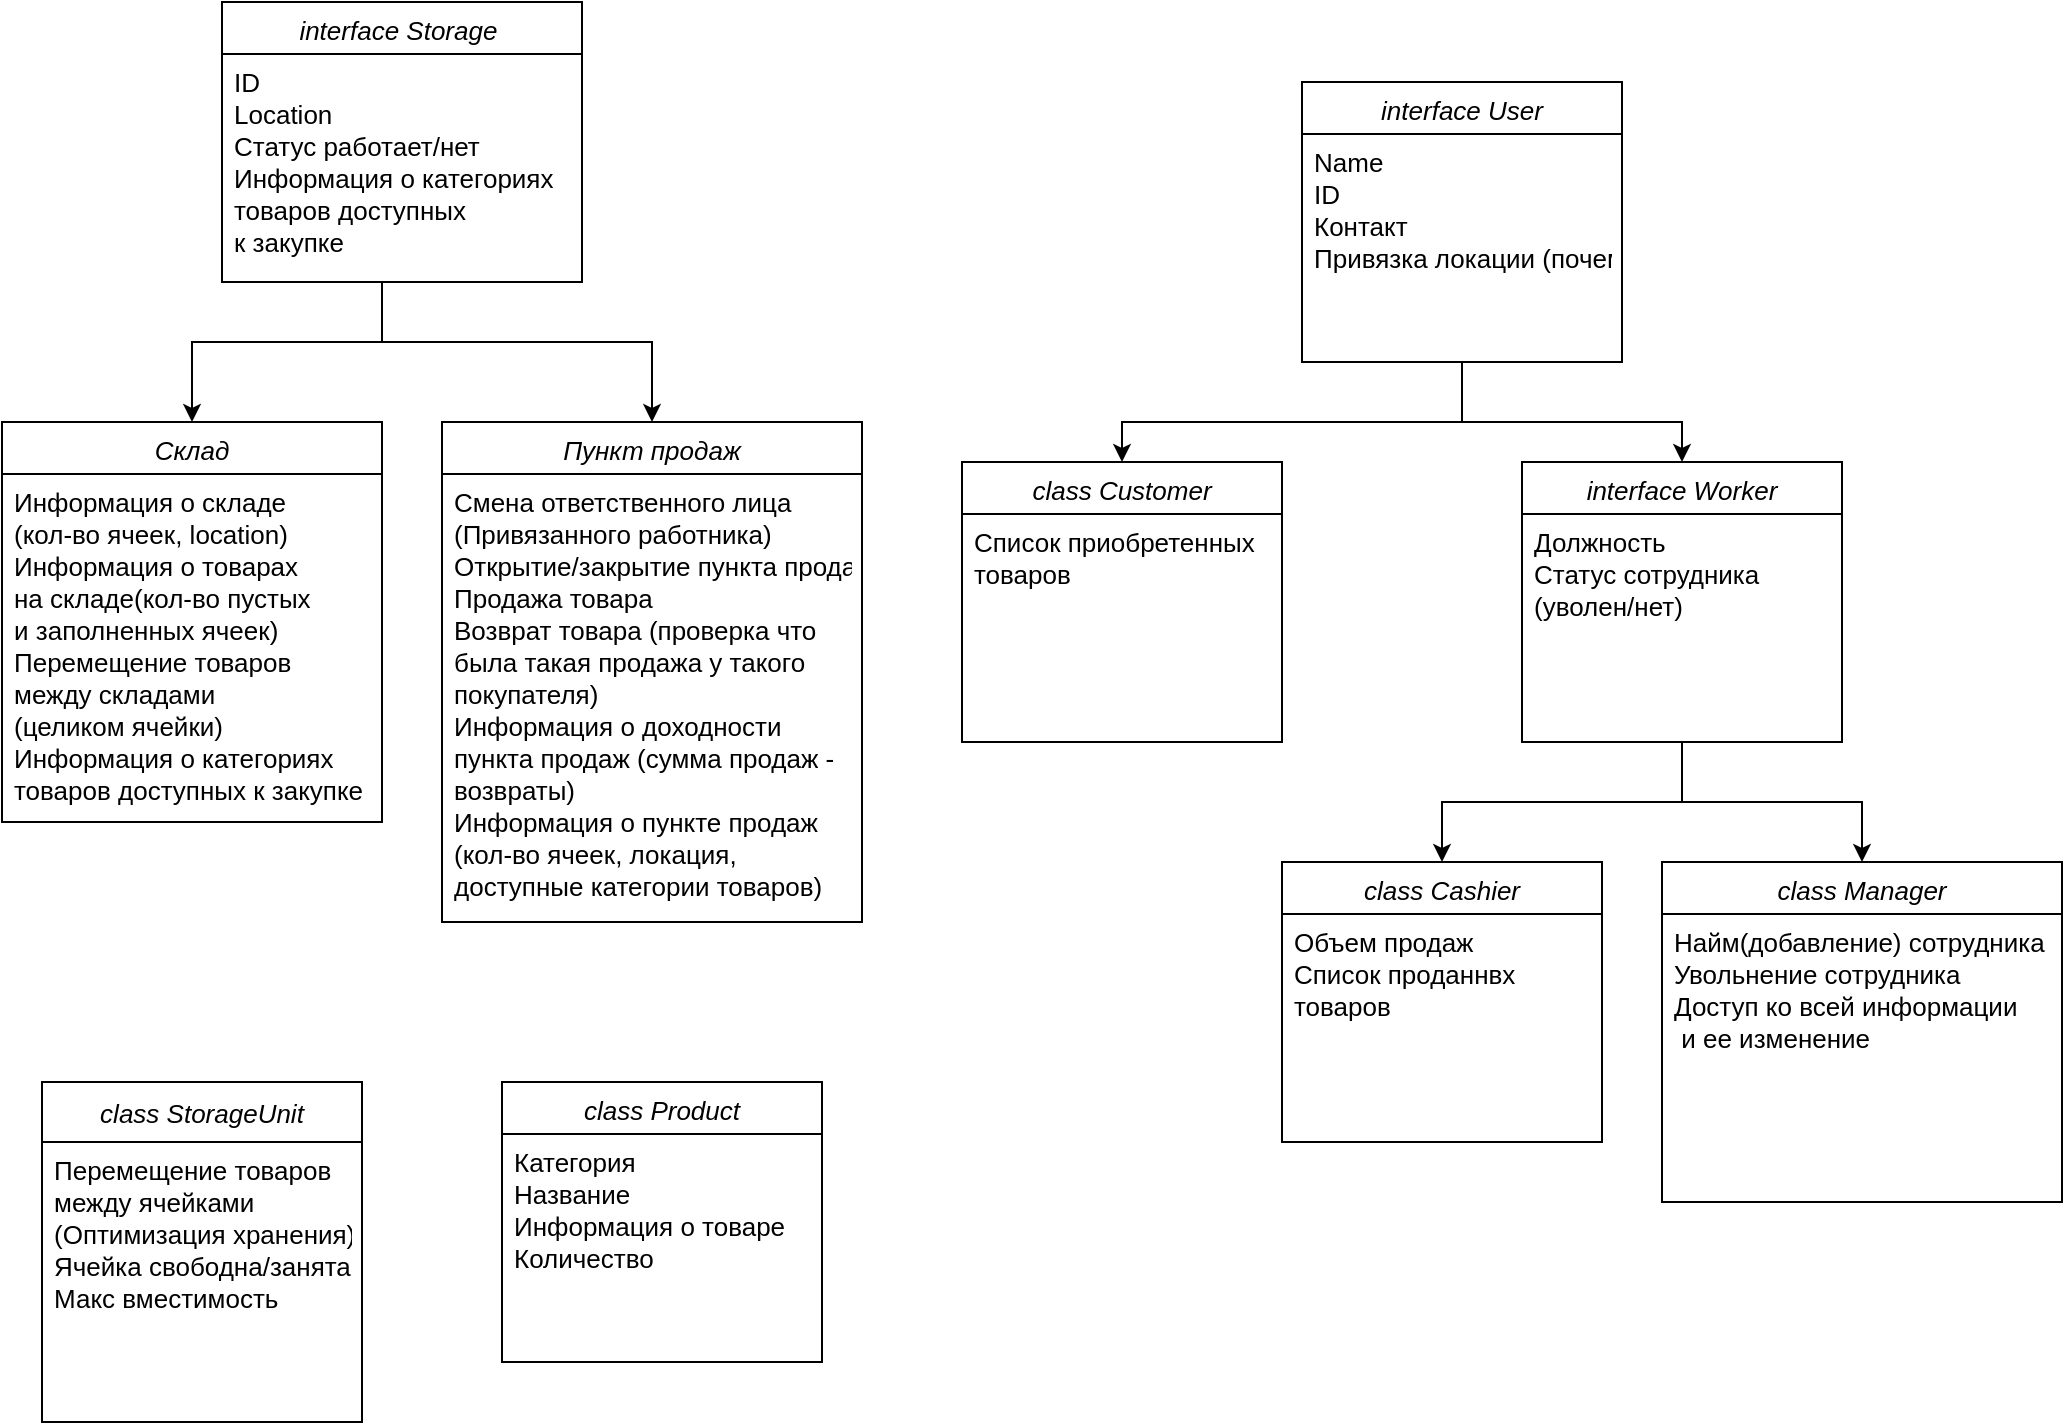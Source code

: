 <mxfile version="26.2.15" pages="2">
  <diagram id="C5RBs43oDa-KdzZeNtuy" name="Page-1">
    <mxGraphModel dx="1489" dy="967" grid="1" gridSize="10" guides="1" tooltips="1" connect="1" arrows="1" fold="1" page="1" pageScale="1" pageWidth="1169" pageHeight="827" math="0" shadow="0">
      <root>
        <mxCell id="WIyWlLk6GJQsqaUBKTNV-0" />
        <mxCell id="WIyWlLk6GJQsqaUBKTNV-1" parent="WIyWlLk6GJQsqaUBKTNV-0" />
        <mxCell id="zkfFHV4jXpPFQw0GAbJ--0" value="Склад" style="swimlane;fontStyle=2;align=center;verticalAlign=top;childLayout=stackLayout;horizontal=1;startSize=26;horizontalStack=0;resizeParent=1;resizeLast=0;collapsible=1;marginBottom=0;rounded=0;shadow=0;strokeWidth=1;fontSize=13;" parent="WIyWlLk6GJQsqaUBKTNV-1" vertex="1">
          <mxGeometry x="20" y="240" width="190" height="200" as="geometry">
            <mxRectangle x="230" y="140" width="160" height="26" as="alternateBounds" />
          </mxGeometry>
        </mxCell>
        <mxCell id="zkfFHV4jXpPFQw0GAbJ--1" value="Информация о складе&#xa;(кол-во ячеек, location) &#xa;Информация о товарах &#xa;на складе(кол-во пустых &#xa;и заполненных ячеек)&#xa;Перемещение товаров&#xa;между складами&#xa;(целиком ячейки)&#xa;Информация о категориях &#xa;товаров доступных к закупке" style="text;align=left;verticalAlign=top;spacingLeft=4;spacingRight=4;overflow=hidden;rotatable=0;points=[[0,0.5],[1,0.5]];portConstraint=eastwest;fontSize=13;" parent="zkfFHV4jXpPFQw0GAbJ--0" vertex="1">
          <mxGeometry y="26" width="190" height="174" as="geometry" />
        </mxCell>
        <mxCell id="SHHrFjI8V6cgHsocOgyv-0" value="class StorageUnit" style="swimlane;fontStyle=2;align=center;verticalAlign=middle;childLayout=stackLayout;horizontal=1;startSize=30;horizontalStack=0;resizeParent=1;resizeLast=0;collapsible=1;marginBottom=0;rounded=0;shadow=0;strokeWidth=1;fontSize=13;" parent="WIyWlLk6GJQsqaUBKTNV-1" vertex="1">
          <mxGeometry x="40" y="570" width="160" height="170" as="geometry">
            <mxRectangle x="230" y="140" width="160" height="26" as="alternateBounds" />
          </mxGeometry>
        </mxCell>
        <mxCell id="SHHrFjI8V6cgHsocOgyv-1" value="Перемещение товаров&#xa;между ячейками &#xa;(Оптимизация хранения)&#xa;Ячейка свободна/занята&#xa;Макс вместимость" style="text;align=left;verticalAlign=top;spacingLeft=4;spacingRight=4;overflow=hidden;rotatable=0;points=[[0,0.5],[1,0.5]];portConstraint=eastwest;fontSize=13;" parent="SHHrFjI8V6cgHsocOgyv-0" vertex="1">
          <mxGeometry y="30" width="160" height="130" as="geometry" />
        </mxCell>
        <mxCell id="SHHrFjI8V6cgHsocOgyv-6" value="class Product" style="swimlane;fontStyle=2;align=center;verticalAlign=top;childLayout=stackLayout;horizontal=1;startSize=26;horizontalStack=0;resizeParent=1;resizeLast=0;collapsible=1;marginBottom=0;rounded=0;shadow=0;strokeWidth=1;fontSize=13;" parent="WIyWlLk6GJQsqaUBKTNV-1" vertex="1">
          <mxGeometry x="270" y="570" width="160" height="140" as="geometry">
            <mxRectangle x="230" y="140" width="160" height="26" as="alternateBounds" />
          </mxGeometry>
        </mxCell>
        <mxCell id="SHHrFjI8V6cgHsocOgyv-7" value="Категория&#xa;Название&#xa;Информация о товаре&#xa;Количество" style="text;align=left;verticalAlign=top;spacingLeft=4;spacingRight=4;overflow=hidden;rotatable=0;points=[[0,0.5],[1,0.5]];portConstraint=eastwest;fontSize=13;" parent="SHHrFjI8V6cgHsocOgyv-6" vertex="1">
          <mxGeometry y="26" width="160" height="114" as="geometry" />
        </mxCell>
        <mxCell id="SHHrFjI8V6cgHsocOgyv-8" value="interface Worker" style="swimlane;fontStyle=2;align=center;verticalAlign=top;childLayout=stackLayout;horizontal=1;startSize=26;horizontalStack=0;resizeParent=1;resizeLast=0;collapsible=1;marginBottom=0;rounded=0;shadow=0;strokeWidth=1;fontSize=13;" parent="WIyWlLk6GJQsqaUBKTNV-1" vertex="1">
          <mxGeometry x="780" y="260" width="160" height="140" as="geometry">
            <mxRectangle x="230" y="140" width="160" height="26" as="alternateBounds" />
          </mxGeometry>
        </mxCell>
        <mxCell id="SHHrFjI8V6cgHsocOgyv-9" value="Должность&#xa;Статус сотрудника&#xa;(уволен/нет)" style="text;align=left;verticalAlign=top;spacingLeft=4;spacingRight=4;overflow=hidden;rotatable=0;points=[[0,0.5],[1,0.5]];portConstraint=eastwest;fontSize=13;" parent="SHHrFjI8V6cgHsocOgyv-8" vertex="1">
          <mxGeometry y="26" width="160" height="114" as="geometry" />
        </mxCell>
        <mxCell id="SHHrFjI8V6cgHsocOgyv-10" value="Пункт продаж" style="swimlane;fontStyle=2;align=center;verticalAlign=top;childLayout=stackLayout;horizontal=1;startSize=26;horizontalStack=0;resizeParent=1;resizeLast=0;collapsible=1;marginBottom=0;rounded=0;shadow=0;strokeWidth=1;fontSize=13;" parent="WIyWlLk6GJQsqaUBKTNV-1" vertex="1">
          <mxGeometry x="240" y="240" width="210" height="250" as="geometry">
            <mxRectangle x="230" y="140" width="160" height="26" as="alternateBounds" />
          </mxGeometry>
        </mxCell>
        <mxCell id="SHHrFjI8V6cgHsocOgyv-11" value="Смена ответственного лица&#xa;(Привязанного работника)&#xa;Открытие/закрытие пункта продаж&#xa;Продажа товара&#xa;Возврат товара (проверка что &#xa;была такая продажа у такого&#xa;покупателя)&#xa;Информация о доходности &#xa;пункта продаж (сумма продаж -&#xa;возвраты)&#xa;Информация о пункте продаж &#xa;(кол-во ячеек, локация, &#xa;доступные категории товаров)&#xa;" style="text;align=left;verticalAlign=top;spacingLeft=4;spacingRight=4;overflow=hidden;rotatable=0;points=[[0,0.5],[1,0.5]];portConstraint=eastwest;fontSize=13;" parent="SHHrFjI8V6cgHsocOgyv-10" vertex="1">
          <mxGeometry y="26" width="210" height="224" as="geometry" />
        </mxCell>
        <mxCell id="SHHrFjI8V6cgHsocOgyv-12" value="class Customer" style="swimlane;fontStyle=2;align=center;verticalAlign=top;childLayout=stackLayout;horizontal=1;startSize=26;horizontalStack=0;resizeParent=1;resizeLast=0;collapsible=1;marginBottom=0;rounded=0;shadow=0;strokeWidth=1;fontSize=13;" parent="WIyWlLk6GJQsqaUBKTNV-1" vertex="1">
          <mxGeometry x="500" y="260" width="160" height="140" as="geometry">
            <mxRectangle x="230" y="140" width="160" height="26" as="alternateBounds" />
          </mxGeometry>
        </mxCell>
        <mxCell id="SHHrFjI8V6cgHsocOgyv-13" value="Список приобретенных&#xa;товаров" style="text;align=left;verticalAlign=top;spacingLeft=4;spacingRight=4;overflow=hidden;rotatable=0;points=[[0,0.5],[1,0.5]];portConstraint=eastwest;fontSize=13;" parent="SHHrFjI8V6cgHsocOgyv-12" vertex="1">
          <mxGeometry y="26" width="160" height="114" as="geometry" />
        </mxCell>
        <mxCell id="n3cOuFhqBA2Nmvg163Kh-0" value="interface User" style="swimlane;fontStyle=2;align=center;verticalAlign=top;childLayout=stackLayout;horizontal=1;startSize=26;horizontalStack=0;resizeParent=1;resizeLast=0;collapsible=1;marginBottom=0;rounded=0;shadow=0;strokeWidth=1;fontSize=13;" parent="WIyWlLk6GJQsqaUBKTNV-1" vertex="1">
          <mxGeometry x="670" y="70" width="160" height="140" as="geometry">
            <mxRectangle x="230" y="140" width="160" height="26" as="alternateBounds" />
          </mxGeometry>
        </mxCell>
        <mxCell id="n3cOuFhqBA2Nmvg163Kh-1" value="Name&#xa;ID&#xa;Контакт&#xa;Привязка локации (почему бы и нет) " style="text;align=left;verticalAlign=top;spacingLeft=4;spacingRight=4;overflow=hidden;rotatable=0;points=[[0,0.5],[1,0.5]];portConstraint=eastwest;fontSize=13;" parent="n3cOuFhqBA2Nmvg163Kh-0" vertex="1">
          <mxGeometry y="26" width="160" height="114" as="geometry" />
        </mxCell>
        <mxCell id="n3cOuFhqBA2Nmvg163Kh-2" value="interface Storage " style="swimlane;fontStyle=2;align=center;verticalAlign=top;childLayout=stackLayout;horizontal=1;startSize=26;horizontalStack=0;resizeParent=1;resizeLast=0;collapsible=1;marginBottom=0;rounded=0;shadow=0;strokeWidth=1;fontSize=13;" parent="WIyWlLk6GJQsqaUBKTNV-1" vertex="1">
          <mxGeometry x="130" y="30" width="180" height="140" as="geometry">
            <mxRectangle x="230" y="140" width="160" height="26" as="alternateBounds" />
          </mxGeometry>
        </mxCell>
        <mxCell id="n3cOuFhqBA2Nmvg163Kh-3" value="ID&#xa;Location&#xa;Статус работает/нет&#xa;Информация о категориях &#xa;товаров доступных &#xa;к закупке&#xa;" style="text;align=left;verticalAlign=top;spacingLeft=4;spacingRight=4;overflow=hidden;rotatable=0;points=[[0,0.5],[1,0.5]];portConstraint=eastwest;fontSize=13;" parent="n3cOuFhqBA2Nmvg163Kh-2" vertex="1">
          <mxGeometry y="26" width="180" height="114" as="geometry" />
        </mxCell>
        <mxCell id="n3cOuFhqBA2Nmvg163Kh-4" style="edgeStyle=orthogonalEdgeStyle;rounded=0;orthogonalLoop=1;jettySize=auto;html=1;entryX=0.5;entryY=0;entryDx=0;entryDy=0;" parent="WIyWlLk6GJQsqaUBKTNV-1" source="n3cOuFhqBA2Nmvg163Kh-3" target="zkfFHV4jXpPFQw0GAbJ--0" edge="1">
          <mxGeometry relative="1" as="geometry">
            <Array as="points">
              <mxPoint x="210" y="200" />
              <mxPoint x="115" y="200" />
            </Array>
          </mxGeometry>
        </mxCell>
        <mxCell id="n3cOuFhqBA2Nmvg163Kh-5" style="edgeStyle=orthogonalEdgeStyle;rounded=0;orthogonalLoop=1;jettySize=auto;html=1;entryX=0.5;entryY=0;entryDx=0;entryDy=0;" parent="WIyWlLk6GJQsqaUBKTNV-1" source="n3cOuFhqBA2Nmvg163Kh-3" target="SHHrFjI8V6cgHsocOgyv-10" edge="1">
          <mxGeometry relative="1" as="geometry">
            <Array as="points">
              <mxPoint x="210" y="200" />
              <mxPoint x="345" y="200" />
            </Array>
          </mxGeometry>
        </mxCell>
        <mxCell id="n3cOuFhqBA2Nmvg163Kh-8" style="edgeStyle=orthogonalEdgeStyle;rounded=0;orthogonalLoop=1;jettySize=auto;html=1;entryX=0.5;entryY=0;entryDx=0;entryDy=0;" parent="WIyWlLk6GJQsqaUBKTNV-1" source="n3cOuFhqBA2Nmvg163Kh-1" target="SHHrFjI8V6cgHsocOgyv-12" edge="1">
          <mxGeometry relative="1" as="geometry">
            <Array as="points">
              <mxPoint x="750" y="240" />
              <mxPoint x="580" y="240" />
            </Array>
          </mxGeometry>
        </mxCell>
        <mxCell id="n3cOuFhqBA2Nmvg163Kh-9" style="edgeStyle=orthogonalEdgeStyle;rounded=0;orthogonalLoop=1;jettySize=auto;html=1;entryX=0.5;entryY=0;entryDx=0;entryDy=0;" parent="WIyWlLk6GJQsqaUBKTNV-1" source="n3cOuFhqBA2Nmvg163Kh-1" target="SHHrFjI8V6cgHsocOgyv-8" edge="1">
          <mxGeometry relative="1" as="geometry">
            <Array as="points">
              <mxPoint x="750" y="240" />
              <mxPoint x="860" y="240" />
            </Array>
          </mxGeometry>
        </mxCell>
        <mxCell id="n3cOuFhqBA2Nmvg163Kh-10" value="class Cashier" style="swimlane;fontStyle=2;align=center;verticalAlign=top;childLayout=stackLayout;horizontal=1;startSize=26;horizontalStack=0;resizeParent=1;resizeLast=0;collapsible=1;marginBottom=0;rounded=0;shadow=0;strokeWidth=1;fontSize=13;" parent="WIyWlLk6GJQsqaUBKTNV-1" vertex="1">
          <mxGeometry x="660" y="460" width="160" height="140" as="geometry">
            <mxRectangle x="230" y="140" width="160" height="26" as="alternateBounds" />
          </mxGeometry>
        </mxCell>
        <mxCell id="n3cOuFhqBA2Nmvg163Kh-11" value="Объем продаж&#xa;Список проданнвх &#xa;товаров" style="text;align=left;verticalAlign=top;spacingLeft=4;spacingRight=4;overflow=hidden;rotatable=0;points=[[0,0.5],[1,0.5]];portConstraint=eastwest;fontSize=13;" parent="n3cOuFhqBA2Nmvg163Kh-10" vertex="1">
          <mxGeometry y="26" width="160" height="114" as="geometry" />
        </mxCell>
        <mxCell id="n3cOuFhqBA2Nmvg163Kh-12" value="class Manager" style="swimlane;fontStyle=2;align=center;verticalAlign=top;childLayout=stackLayout;horizontal=1;startSize=26;horizontalStack=0;resizeParent=1;resizeLast=0;collapsible=1;marginBottom=0;rounded=0;shadow=0;strokeWidth=1;fontSize=13;" parent="WIyWlLk6GJQsqaUBKTNV-1" vertex="1">
          <mxGeometry x="850" y="460" width="200" height="170" as="geometry">
            <mxRectangle x="230" y="140" width="160" height="26" as="alternateBounds" />
          </mxGeometry>
        </mxCell>
        <mxCell id="n3cOuFhqBA2Nmvg163Kh-13" value="Найм(добавление) сотрудника&#xa;Увольнение сотрудника&#xa;Доступ ко всей информации&#xa; и ее изменение&#xa;" style="text;align=left;verticalAlign=top;spacingLeft=4;spacingRight=4;overflow=hidden;rotatable=0;points=[[0,0.5],[1,0.5]];portConstraint=eastwest;fontSize=13;" parent="n3cOuFhqBA2Nmvg163Kh-12" vertex="1">
          <mxGeometry y="26" width="200" height="144" as="geometry" />
        </mxCell>
        <mxCell id="n3cOuFhqBA2Nmvg163Kh-14" style="edgeStyle=orthogonalEdgeStyle;rounded=0;orthogonalLoop=1;jettySize=auto;html=1;entryX=0.5;entryY=0;entryDx=0;entryDy=0;" parent="WIyWlLk6GJQsqaUBKTNV-1" source="SHHrFjI8V6cgHsocOgyv-9" target="n3cOuFhqBA2Nmvg163Kh-10" edge="1">
          <mxGeometry relative="1" as="geometry">
            <Array as="points">
              <mxPoint x="860" y="430" />
              <mxPoint x="740" y="430" />
            </Array>
          </mxGeometry>
        </mxCell>
        <mxCell id="n3cOuFhqBA2Nmvg163Kh-15" style="edgeStyle=orthogonalEdgeStyle;rounded=0;orthogonalLoop=1;jettySize=auto;html=1;entryX=0.5;entryY=0;entryDx=0;entryDy=0;" parent="WIyWlLk6GJQsqaUBKTNV-1" source="SHHrFjI8V6cgHsocOgyv-9" target="n3cOuFhqBA2Nmvg163Kh-12" edge="1">
          <mxGeometry relative="1" as="geometry">
            <Array as="points">
              <mxPoint x="860" y="430" />
              <mxPoint x="950" y="430" />
            </Array>
          </mxGeometry>
        </mxCell>
      </root>
    </mxGraphModel>
  </diagram>
  <diagram id="jzwRJjcLKJPiZ0wUkb-g" name="Страница — 2">
    <mxGraphModel dx="2211" dy="677" grid="1" gridSize="10" guides="1" tooltips="1" connect="1" arrows="1" fold="1" page="1" pageScale="1" pageWidth="1169" pageHeight="827" math="0" shadow="0">
      <root>
        <mxCell id="0" />
        <mxCell id="1" parent="0" />
        <mxCell id="iDtKN756PRfESGEOtzwB-1" value="Склад" style="swimlane;fontStyle=2;align=center;verticalAlign=top;childLayout=stackLayout;horizontal=1;startSize=26;horizontalStack=0;resizeParent=1;resizeLast=0;collapsible=1;marginBottom=0;rounded=0;shadow=0;strokeWidth=1;fontSize=13;" vertex="1" parent="1">
          <mxGeometry x="-80" y="230" width="190" height="200" as="geometry">
            <mxRectangle x="230" y="140" width="160" height="26" as="alternateBounds" />
          </mxGeometry>
        </mxCell>
        <mxCell id="iDtKN756PRfESGEOtzwB-2" value="Информация о складе&#xa;(кол-во ячеек, location) &#xa;Информация о товарах &#xa;на складе(кол-во пустых &#xa;и заполненных ячеек)&#xa;Перемещение товаров&#xa;между складами&#xa;(целиком ячейки)&#xa;Информация о категориях &#xa;товаров доступных к закупке" style="text;align=left;verticalAlign=top;spacingLeft=4;spacingRight=4;overflow=hidden;rotatable=0;points=[[0,0.5],[1,0.5]];portConstraint=eastwest;fontSize=13;" vertex="1" parent="iDtKN756PRfESGEOtzwB-1">
          <mxGeometry y="26" width="190" height="174" as="geometry" />
        </mxCell>
      </root>
    </mxGraphModel>
  </diagram>
</mxfile>
